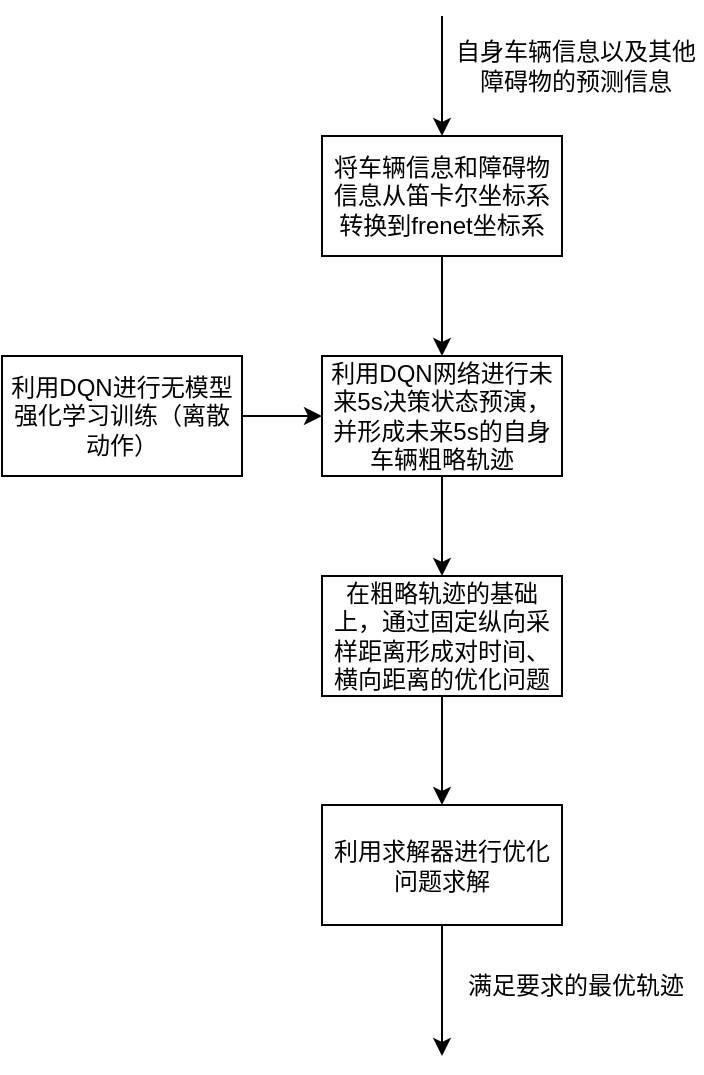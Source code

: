 <mxfile version="16.1.0" type="github">
  <diagram id="ew8L6lm5BzRy5CFWDwag" name="Page-1">
    <mxGraphModel dx="1355" dy="793" grid="0" gridSize="10" guides="1" tooltips="1" connect="1" arrows="1" fold="1" page="1" pageScale="1" pageWidth="827" pageHeight="1169" math="0" shadow="0">
      <root>
        <mxCell id="0" />
        <mxCell id="1" parent="0" />
        <mxCell id="Y_4to6kxO0sAiYm3rMff-1" value="将车辆信息和障碍物信息从笛卡尔坐标系转换到frenet坐标系" style="rounded=0;whiteSpace=wrap;html=1;" vertex="1" parent="1">
          <mxGeometry x="320" y="190" width="120" height="60" as="geometry" />
        </mxCell>
        <mxCell id="Y_4to6kxO0sAiYm3rMff-2" value="" style="endArrow=classic;html=1;rounded=0;entryX=0.5;entryY=0;entryDx=0;entryDy=0;" edge="1" parent="1" target="Y_4to6kxO0sAiYm3rMff-1">
          <mxGeometry width="50" height="50" relative="1" as="geometry">
            <mxPoint x="380" y="130" as="sourcePoint" />
            <mxPoint x="440" y="380" as="targetPoint" />
          </mxGeometry>
        </mxCell>
        <mxCell id="Y_4to6kxO0sAiYm3rMff-3" value="自身车辆信息以及其他障碍物的预测信息" style="text;html=1;strokeColor=none;fillColor=none;align=center;verticalAlign=middle;whiteSpace=wrap;rounded=0;" vertex="1" parent="1">
          <mxGeometry x="384" y="140" width="126" height="30" as="geometry" />
        </mxCell>
        <mxCell id="Y_4to6kxO0sAiYm3rMff-4" value="" style="endArrow=classic;html=1;rounded=0;exitX=0.5;exitY=1;exitDx=0;exitDy=0;entryX=0.5;entryY=0;entryDx=0;entryDy=0;" edge="1" parent="1" source="Y_4to6kxO0sAiYm3rMff-1" target="Y_4to6kxO0sAiYm3rMff-5">
          <mxGeometry width="50" height="50" relative="1" as="geometry">
            <mxPoint x="390" y="370" as="sourcePoint" />
            <mxPoint x="380" y="300" as="targetPoint" />
          </mxGeometry>
        </mxCell>
        <mxCell id="Y_4to6kxO0sAiYm3rMff-5" value="利用DQN网络进行未来5s决策状态预演，并形成未来5s的自身车辆粗略轨迹" style="rounded=0;whiteSpace=wrap;html=1;" vertex="1" parent="1">
          <mxGeometry x="320" y="300" width="120" height="60" as="geometry" />
        </mxCell>
        <mxCell id="Y_4to6kxO0sAiYm3rMff-6" value="" style="endArrow=classic;html=1;rounded=0;entryX=0;entryY=0.5;entryDx=0;entryDy=0;exitX=1;exitY=0.5;exitDx=0;exitDy=0;" edge="1" parent="1" source="Y_4to6kxO0sAiYm3rMff-7" target="Y_4to6kxO0sAiYm3rMff-5">
          <mxGeometry width="50" height="50" relative="1" as="geometry">
            <mxPoint x="250" y="330" as="sourcePoint" />
            <mxPoint x="440" y="320" as="targetPoint" />
          </mxGeometry>
        </mxCell>
        <mxCell id="Y_4to6kxO0sAiYm3rMff-7" value="利用DQN进行无模型强化学习训练（离散动作）" style="rounded=0;whiteSpace=wrap;html=1;" vertex="1" parent="1">
          <mxGeometry x="160" y="300" width="120" height="60" as="geometry" />
        </mxCell>
        <mxCell id="Y_4to6kxO0sAiYm3rMff-8" value="" style="endArrow=classic;html=1;rounded=0;exitX=0.5;exitY=1;exitDx=0;exitDy=0;entryX=0.5;entryY=0;entryDx=0;entryDy=0;" edge="1" parent="1" source="Y_4to6kxO0sAiYm3rMff-5" target="Y_4to6kxO0sAiYm3rMff-9">
          <mxGeometry width="50" height="50" relative="1" as="geometry">
            <mxPoint x="390" y="370" as="sourcePoint" />
            <mxPoint x="380" y="420" as="targetPoint" />
          </mxGeometry>
        </mxCell>
        <mxCell id="Y_4to6kxO0sAiYm3rMff-9" value="在粗略轨迹的基础上，通过固定纵向采样距离形成对时间、横向距离的优化问题" style="rounded=0;whiteSpace=wrap;html=1;" vertex="1" parent="1">
          <mxGeometry x="320" y="410" width="120" height="60" as="geometry" />
        </mxCell>
        <mxCell id="Y_4to6kxO0sAiYm3rMff-11" value="" style="endArrow=classic;html=1;rounded=0;exitX=0.5;exitY=1;exitDx=0;exitDy=0;" edge="1" parent="1" source="Y_4to6kxO0sAiYm3rMff-9" target="Y_4to6kxO0sAiYm3rMff-12">
          <mxGeometry width="50" height="50" relative="1" as="geometry">
            <mxPoint x="390" y="370" as="sourcePoint" />
            <mxPoint x="380" y="540" as="targetPoint" />
          </mxGeometry>
        </mxCell>
        <mxCell id="Y_4to6kxO0sAiYm3rMff-12" value="利用求解器进行优化问题求解" style="rounded=0;whiteSpace=wrap;html=1;" vertex="1" parent="1">
          <mxGeometry x="320" y="524.5" width="120" height="60" as="geometry" />
        </mxCell>
        <mxCell id="Y_4to6kxO0sAiYm3rMff-14" value="" style="endArrow=classic;html=1;rounded=0;exitX=0.5;exitY=1;exitDx=0;exitDy=0;" edge="1" parent="1" source="Y_4to6kxO0sAiYm3rMff-12">
          <mxGeometry width="50" height="50" relative="1" as="geometry">
            <mxPoint x="390" y="370" as="sourcePoint" />
            <mxPoint x="380" y="650" as="targetPoint" />
          </mxGeometry>
        </mxCell>
        <mxCell id="Y_4to6kxO0sAiYm3rMff-15" value="满足要求的最优轨迹" style="text;html=1;strokeColor=none;fillColor=none;align=center;verticalAlign=middle;whiteSpace=wrap;rounded=0;" vertex="1" parent="1">
          <mxGeometry x="384" y="600" width="126" height="30" as="geometry" />
        </mxCell>
      </root>
    </mxGraphModel>
  </diagram>
</mxfile>
